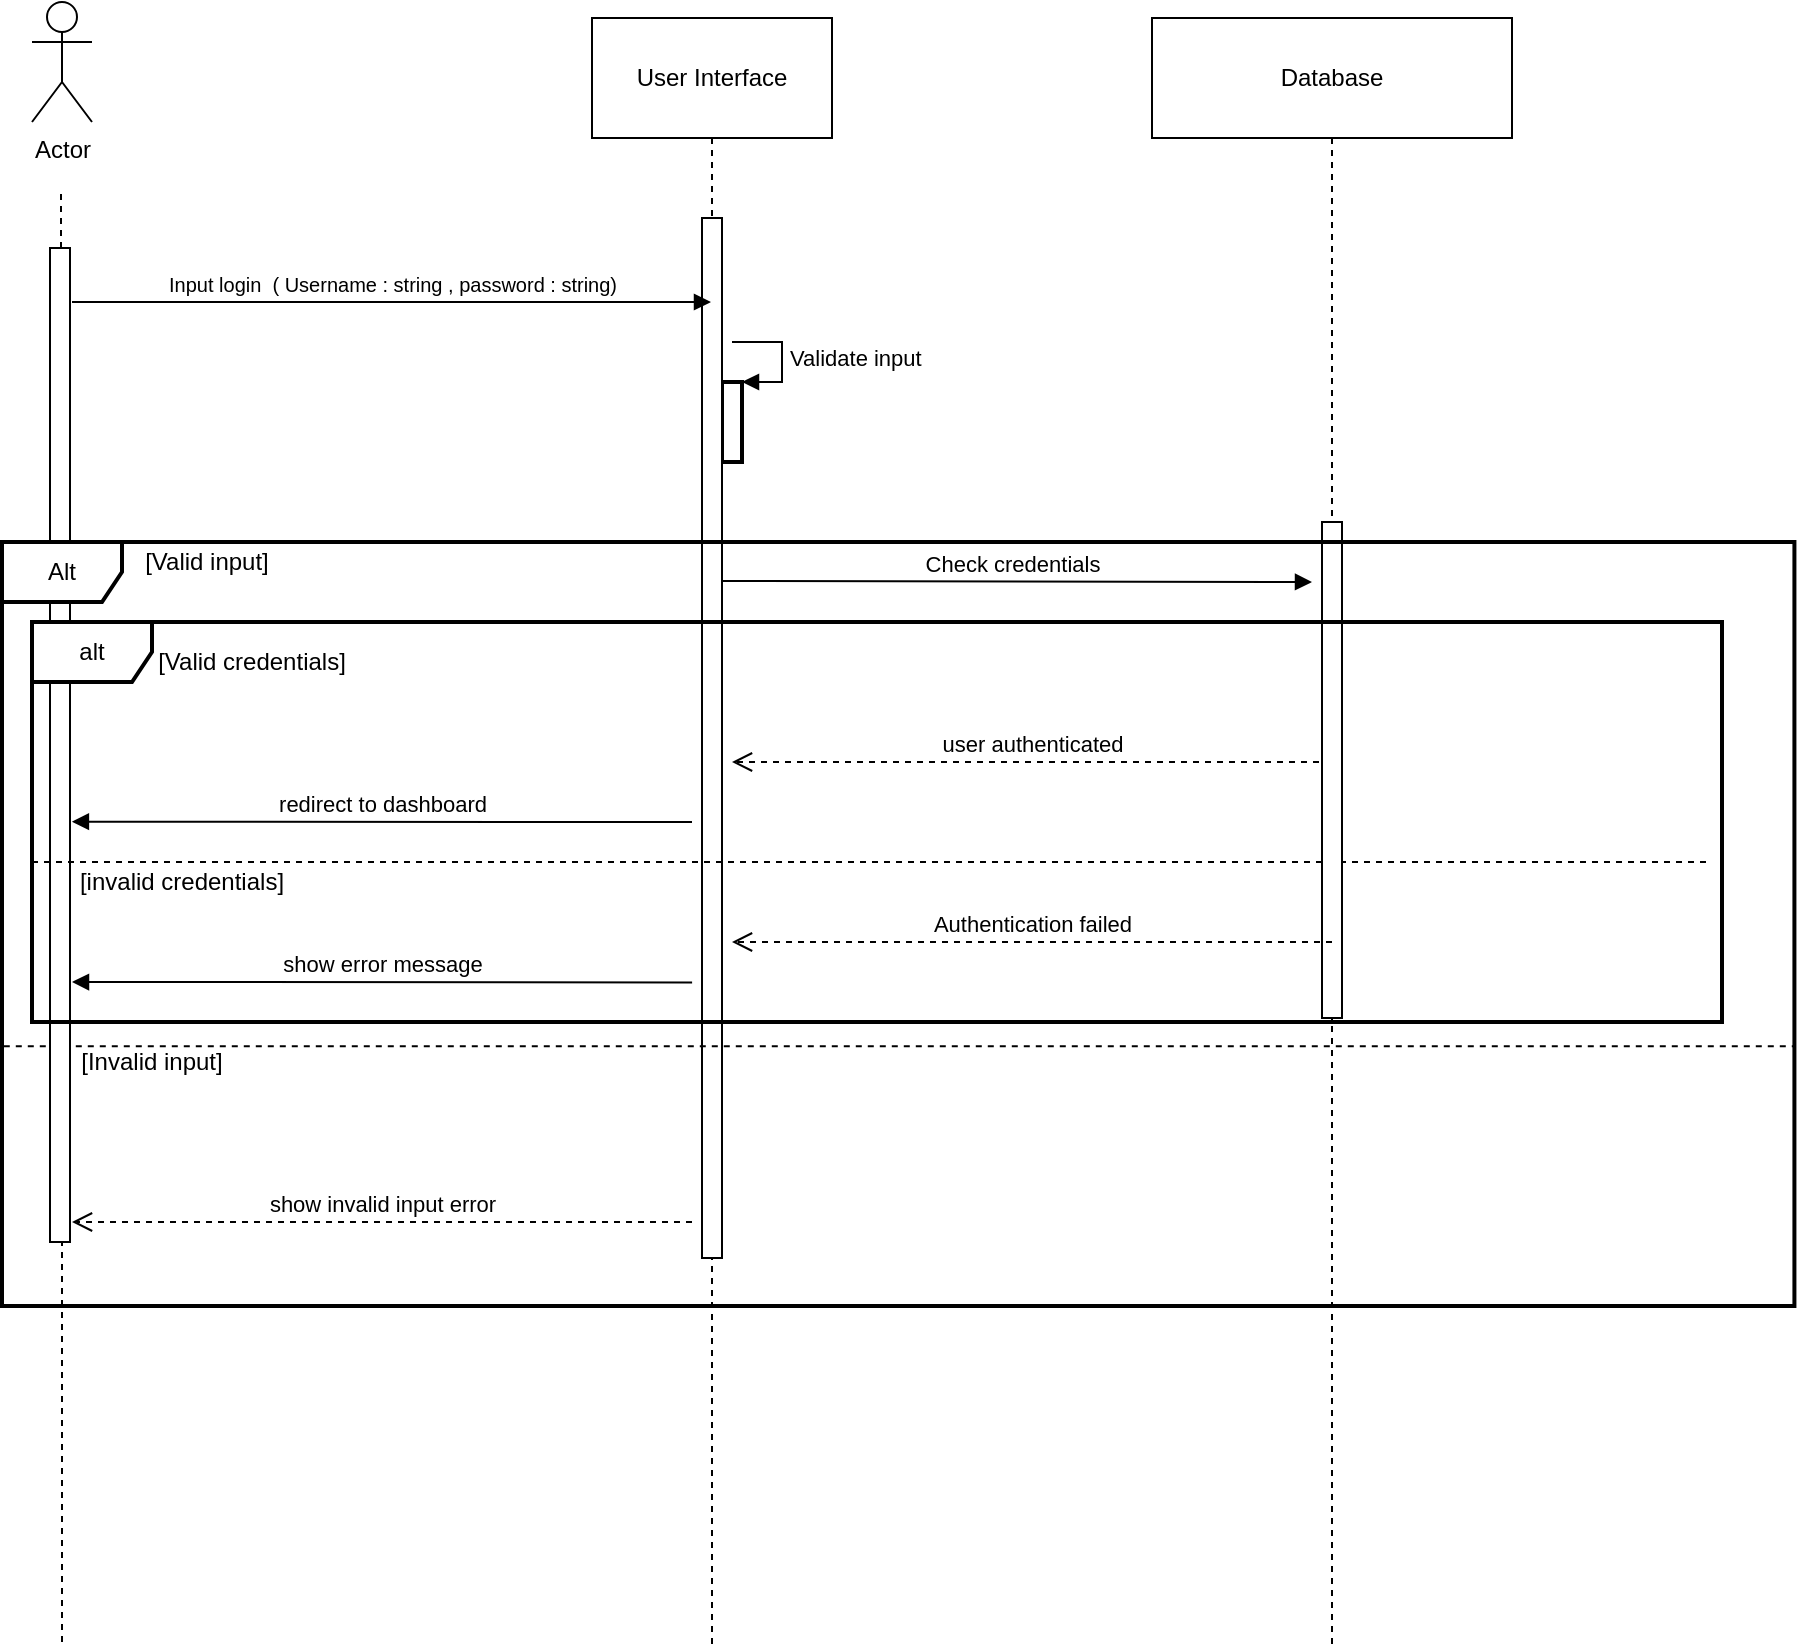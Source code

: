 <mxfile version="12.6.7" type="github">
  <diagram name="Page-1" id="13e1069c-82ec-6db2-03f1-153e76fe0fe0">
    <mxGraphModel dx="2031" dy="1151" grid="1" gridSize="10" guides="1" tooltips="1" connect="1" arrows="1" fold="1" page="1" pageScale="1" pageWidth="1100" pageHeight="850" background="#ffffff" math="0" shadow="0">
      <root>
        <mxCell id="0"/>
        <mxCell id="1" parent="0"/>
        <mxCell id="LGssNAwwSkv_0TUU7D-E-40" value="Check credentials" style="html=1;verticalAlign=bottom;endArrow=block;exitX=0.5;exitY=0.349;exitDx=0;exitDy=0;exitPerimeter=0;" edge="1" parent="1" source="LGssNAwwSkv_0TUU7D-E-11">
          <mxGeometry width="80" relative="1" as="geometry">
            <mxPoint x="590" y="299.6" as="sourcePoint"/>
            <mxPoint x="920" y="300" as="targetPoint"/>
          </mxGeometry>
        </mxCell>
        <mxCell id="LGssNAwwSkv_0TUU7D-E-1" value="Actor" style="shape=umlActor;verticalLabelPosition=bottom;labelBackgroundColor=#ffffff;verticalAlign=top;html=1;" vertex="1" parent="1">
          <mxGeometry x="280" y="10" width="30" height="60" as="geometry"/>
        </mxCell>
        <mxCell id="LGssNAwwSkv_0TUU7D-E-3" value="User Interface" style="shape=umlLifeline;perimeter=lifelinePerimeter;whiteSpace=wrap;html=1;container=1;collapsible=0;recursiveResize=0;outlineConnect=0;size=60;" vertex="1" parent="1">
          <mxGeometry x="560" y="18" width="120" height="814" as="geometry"/>
        </mxCell>
        <mxCell id="LGssNAwwSkv_0TUU7D-E-25" value="" style="html=1;points=[];perimeter=orthogonalPerimeter;strokeWidth=2;" vertex="1" parent="LGssNAwwSkv_0TUU7D-E-3">
          <mxGeometry x="65" y="182" width="10" height="40" as="geometry"/>
        </mxCell>
        <mxCell id="LGssNAwwSkv_0TUU7D-E-26" value="Validate input" style="edgeStyle=orthogonalEdgeStyle;html=1;align=left;spacingLeft=2;endArrow=block;rounded=0;entryX=1;entryY=0;" edge="1" target="LGssNAwwSkv_0TUU7D-E-25" parent="LGssNAwwSkv_0TUU7D-E-3">
          <mxGeometry relative="1" as="geometry">
            <mxPoint x="70" y="162" as="sourcePoint"/>
            <Array as="points">
              <mxPoint x="95" y="162"/>
            </Array>
          </mxGeometry>
        </mxCell>
        <mxCell id="LGssNAwwSkv_0TUU7D-E-11" value="" style="html=1;points=[];perimeter=orthogonalPerimeter;" vertex="1" parent="LGssNAwwSkv_0TUU7D-E-3">
          <mxGeometry x="55" y="100" width="10" height="520" as="geometry"/>
        </mxCell>
        <mxCell id="LGssNAwwSkv_0TUU7D-E-5" value="" style="endArrow=none;dashed=1;html=1;" edge="1" parent="1" source="LGssNAwwSkv_0TUU7D-E-29">
          <mxGeometry width="50" height="50" relative="1" as="geometry">
            <mxPoint x="295.5" y="834" as="sourcePoint"/>
            <mxPoint x="294.5" y="104" as="targetPoint"/>
          </mxGeometry>
        </mxCell>
        <mxCell id="LGssNAwwSkv_0TUU7D-E-17" value="" style="endArrow=none;dashed=1;html=1;entryX=1;entryY=0.66;entryDx=0;entryDy=0;entryPerimeter=0;exitX=0.001;exitY=0.66;exitDx=0;exitDy=0;exitPerimeter=0;" edge="1" parent="1" source="LGssNAwwSkv_0TUU7D-E-16" target="LGssNAwwSkv_0TUU7D-E-16">
          <mxGeometry width="50" height="50" relative="1" as="geometry">
            <mxPoint x="290" y="490" as="sourcePoint"/>
            <mxPoint x="620" y="470" as="targetPoint"/>
          </mxGeometry>
        </mxCell>
        <mxCell id="LGssNAwwSkv_0TUU7D-E-29" value="" style="html=1;points=[];perimeter=orthogonalPerimeter;strokeWidth=1;" vertex="1" parent="1">
          <mxGeometry x="289" y="133" width="10" height="497" as="geometry"/>
        </mxCell>
        <mxCell id="LGssNAwwSkv_0TUU7D-E-30" value="" style="endArrow=none;dashed=1;html=1;" edge="1" parent="1" target="LGssNAwwSkv_0TUU7D-E-29">
          <mxGeometry width="50" height="50" relative="1" as="geometry">
            <mxPoint x="295" y="830" as="sourcePoint"/>
            <mxPoint x="294.5" y="104" as="targetPoint"/>
          </mxGeometry>
        </mxCell>
        <mxCell id="LGssNAwwSkv_0TUU7D-E-34" value="[Invalid input]" style="text;html=1;strokeColor=none;fillColor=none;align=center;verticalAlign=middle;whiteSpace=wrap;rounded=0;" vertex="1" parent="1">
          <mxGeometry x="300" y="530" width="80" height="20" as="geometry"/>
        </mxCell>
        <mxCell id="LGssNAwwSkv_0TUU7D-E-42" value="[Valid credentials]" style="text;html=1;strokeColor=none;fillColor=none;align=center;verticalAlign=middle;whiteSpace=wrap;rounded=0;" vertex="1" parent="1">
          <mxGeometry x="340" y="330" width="100" height="20" as="geometry"/>
        </mxCell>
        <mxCell id="LGssNAwwSkv_0TUU7D-E-44" value="user authenticated" style="html=1;verticalAlign=bottom;endArrow=open;dashed=1;endSize=8;" edge="1" parent="1" source="LGssNAwwSkv_0TUU7D-E-4">
          <mxGeometry relative="1" as="geometry">
            <mxPoint x="930.04" y="390.36" as="sourcePoint"/>
            <mxPoint x="630" y="390" as="targetPoint"/>
            <Array as="points">
              <mxPoint x="800" y="390"/>
            </Array>
          </mxGeometry>
        </mxCell>
        <mxCell id="LGssNAwwSkv_0TUU7D-E-45" value="redirect to dashboard" style="html=1;verticalAlign=bottom;endArrow=block;entryX=0.039;entryY=0.366;entryDx=0;entryDy=0;entryPerimeter=0;" edge="1" parent="1" target="LGssNAwwSkv_0TUU7D-E-16">
          <mxGeometry width="80" relative="1" as="geometry">
            <mxPoint x="610" y="420" as="sourcePoint"/>
            <mxPoint x="470" y="440" as="targetPoint"/>
          </mxGeometry>
        </mxCell>
        <mxCell id="LGssNAwwSkv_0TUU7D-E-46" value="" style="endArrow=none;dashed=1;html=1;" edge="1" parent="1">
          <mxGeometry width="50" height="50" relative="1" as="geometry">
            <mxPoint x="280" y="440" as="sourcePoint"/>
            <mxPoint x="1120" y="440" as="targetPoint"/>
          </mxGeometry>
        </mxCell>
        <mxCell id="LGssNAwwSkv_0TUU7D-E-47" value="[invalid credentials]" style="text;html=1;strokeColor=none;fillColor=none;align=center;verticalAlign=middle;whiteSpace=wrap;rounded=0;" vertex="1" parent="1">
          <mxGeometry x="300" y="440" width="110" height="20" as="geometry"/>
        </mxCell>
        <mxCell id="LGssNAwwSkv_0TUU7D-E-31" value="show invalid input error" style="html=1;verticalAlign=bottom;endArrow=open;dashed=1;endSize=8;" edge="1" parent="1">
          <mxGeometry relative="1" as="geometry">
            <mxPoint x="610" y="620" as="sourcePoint"/>
            <mxPoint x="300" y="620" as="targetPoint"/>
            <Array as="points">
              <mxPoint x="440" y="620"/>
            </Array>
          </mxGeometry>
        </mxCell>
        <mxCell id="LGssNAwwSkv_0TUU7D-E-4" value="Database" style="shape=umlLifeline;perimeter=lifelinePerimeter;whiteSpace=wrap;html=1;container=1;collapsible=0;recursiveResize=0;outlineConnect=0;size=60;" vertex="1" parent="1">
          <mxGeometry x="840" y="18" width="180" height="814" as="geometry"/>
        </mxCell>
        <mxCell id="LGssNAwwSkv_0TUU7D-E-53" value="" style="html=1;points=[];perimeter=orthogonalPerimeter;strokeWidth=1;" vertex="1" parent="LGssNAwwSkv_0TUU7D-E-4">
          <mxGeometry x="85" y="252" width="10" height="248" as="geometry"/>
        </mxCell>
        <mxCell id="LGssNAwwSkv_0TUU7D-E-8" value="&lt;font style=&quot;font-size: 10px&quot;&gt;Input login&amp;nbsp; ( Username : string , password : string)&lt;/font&gt;" style="html=1;verticalAlign=bottom;endArrow=block;" edge="1" parent="1" target="LGssNAwwSkv_0TUU7D-E-3">
          <mxGeometry width="80" relative="1" as="geometry">
            <mxPoint x="300" y="160" as="sourcePoint"/>
            <mxPoint x="370" y="160" as="targetPoint"/>
          </mxGeometry>
        </mxCell>
        <mxCell id="LGssNAwwSkv_0TUU7D-E-50" value="Authentication failed" style="html=1;verticalAlign=bottom;endArrow=open;dashed=1;endSize=8;" edge="1" parent="1">
          <mxGeometry relative="1" as="geometry">
            <mxPoint x="930" y="480" as="sourcePoint"/>
            <mxPoint x="630" y="480" as="targetPoint"/>
            <Array as="points">
              <mxPoint x="760" y="480"/>
            </Array>
          </mxGeometry>
        </mxCell>
        <mxCell id="LGssNAwwSkv_0TUU7D-E-51" value="show error message" style="html=1;verticalAlign=bottom;endArrow=block;entryX=0.039;entryY=0.366;entryDx=0;entryDy=0;entryPerimeter=0;" edge="1" parent="1">
          <mxGeometry width="80" relative="1" as="geometry">
            <mxPoint x="610.05" y="500.19" as="sourcePoint"/>
            <mxPoint x="300.002" y="500.002" as="targetPoint"/>
          </mxGeometry>
        </mxCell>
        <mxCell id="LGssNAwwSkv_0TUU7D-E-36" value="alt" style="shape=umlFrame;whiteSpace=wrap;html=1;strokeWidth=2;" vertex="1" parent="1">
          <mxGeometry x="280" y="320" width="845" height="200" as="geometry"/>
        </mxCell>
        <mxCell id="LGssNAwwSkv_0TUU7D-E-18" value="[Valid input]" style="text;html=1;strokeColor=none;fillColor=none;align=center;verticalAlign=middle;whiteSpace=wrap;rounded=0;" vertex="1" parent="1">
          <mxGeometry x="325" y="280" width="85" height="20" as="geometry"/>
        </mxCell>
        <mxCell id="LGssNAwwSkv_0TUU7D-E-16" value="Alt" style="shape=umlFrame;whiteSpace=wrap;html=1;strokeWidth=2;width=60;height=30;" vertex="1" parent="1">
          <mxGeometry x="265" y="280" width="896.21" height="382" as="geometry"/>
        </mxCell>
      </root>
    </mxGraphModel>
  </diagram>
</mxfile>
